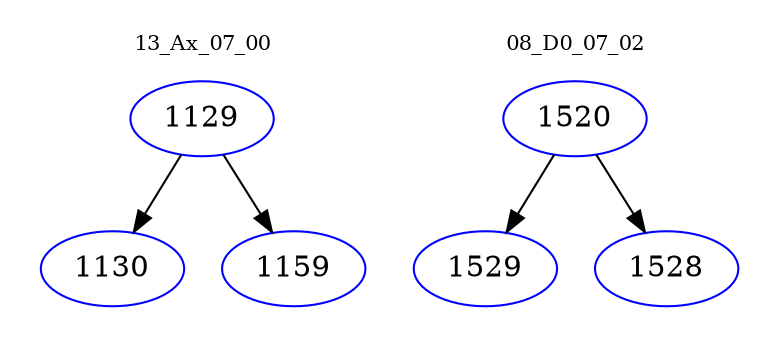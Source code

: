 digraph{
subgraph cluster_0 {
color = white
label = "13_Ax_07_00";
fontsize=10;
T0_1129 [label="1129", color="blue"]
T0_1129 -> T0_1130 [color="black"]
T0_1130 [label="1130", color="blue"]
T0_1129 -> T0_1159 [color="black"]
T0_1159 [label="1159", color="blue"]
}
subgraph cluster_1 {
color = white
label = "08_D0_07_02";
fontsize=10;
T1_1520 [label="1520", color="blue"]
T1_1520 -> T1_1529 [color="black"]
T1_1529 [label="1529", color="blue"]
T1_1520 -> T1_1528 [color="black"]
T1_1528 [label="1528", color="blue"]
}
}
